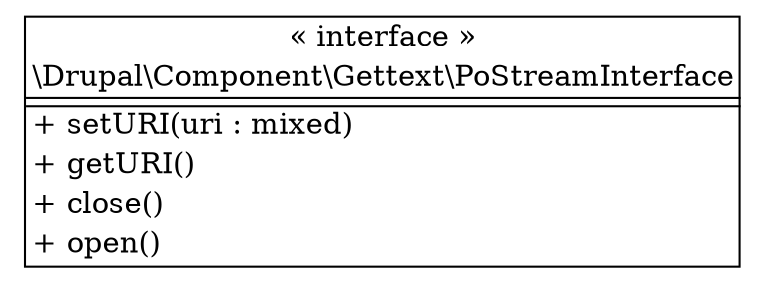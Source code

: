 digraph "Class Diagram" {
  node [shape=plaintext]
  "\\Drupal\\Component\\Gettext\\PoStreamInterface" [
    label=<
<table border="1" cellpadding="2" cellspacing="0" cellborder="0">
<tr><td align="center">&laquo; interface &raquo;</td></tr>
<tr><td align="center" title="interface PoStreamInterface">\\Drupal\\Component\\Gettext\\PoStreamInterface</td></tr><hr />
<tr><td></td></tr>
<hr />
<tr><td align="left" title="public setURI">+ setURI(uri : mixed)</td></tr>
<tr><td align="left" title="public getURI">+ getURI()</td></tr>
<tr><td align="left" title="public close">+ close()</td></tr>
<tr><td align="left" title="public open">+ open()</td></tr>
</table>
  >
  ];
}